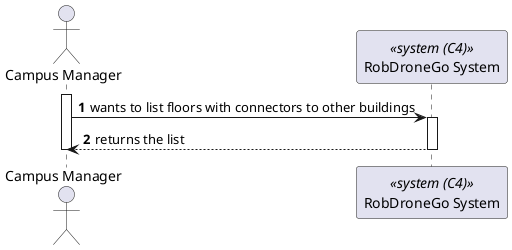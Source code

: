 @startuml process-view
autonumber

actor CM as "Campus Manager"
participant SYS as "RobDroneGo System" <<system (C4)>>

activate CM

CM -> SYS : wants to list floors with connectors to other buildings
activate SYS

CM <-- SYS : returns the list
deactivate SYS


deactivate CM

@enduml
